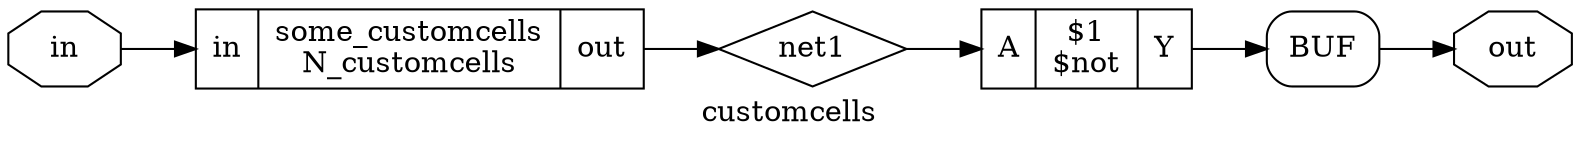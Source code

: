 digraph "customcells" {
label="customcells";
rankdir="LR";
remincross=true;
n2 [ shape=diamond, label="net1", color="black", fontcolor="black" ];
n3 [ shape=octagon, label="out", color="black", fontcolor="black" ];
n4 [ shape=octagon, label="in", color="black", fontcolor="black" ];
c7 [ shape=record, label="{{<p5> A}|$1\n$not|{<p6> Y}}" ];
c8 [ shape=record, label="{{<p4> in}|some_customcells\nN_customcells|{<p3> out}}" ];
x0 [shape=box, style=rounded, label="BUF"];
c7:p6:e -> x0:w:w [color="black", label=""];
c8:p3:e -> n2:w [color="black", label=""];
n2:e -> c7:p5:w [color="black", label=""];
x0:e:e -> n3:w [color="black", label=""];
n4:e -> c8:p4:w [color="black", label=""];
}

